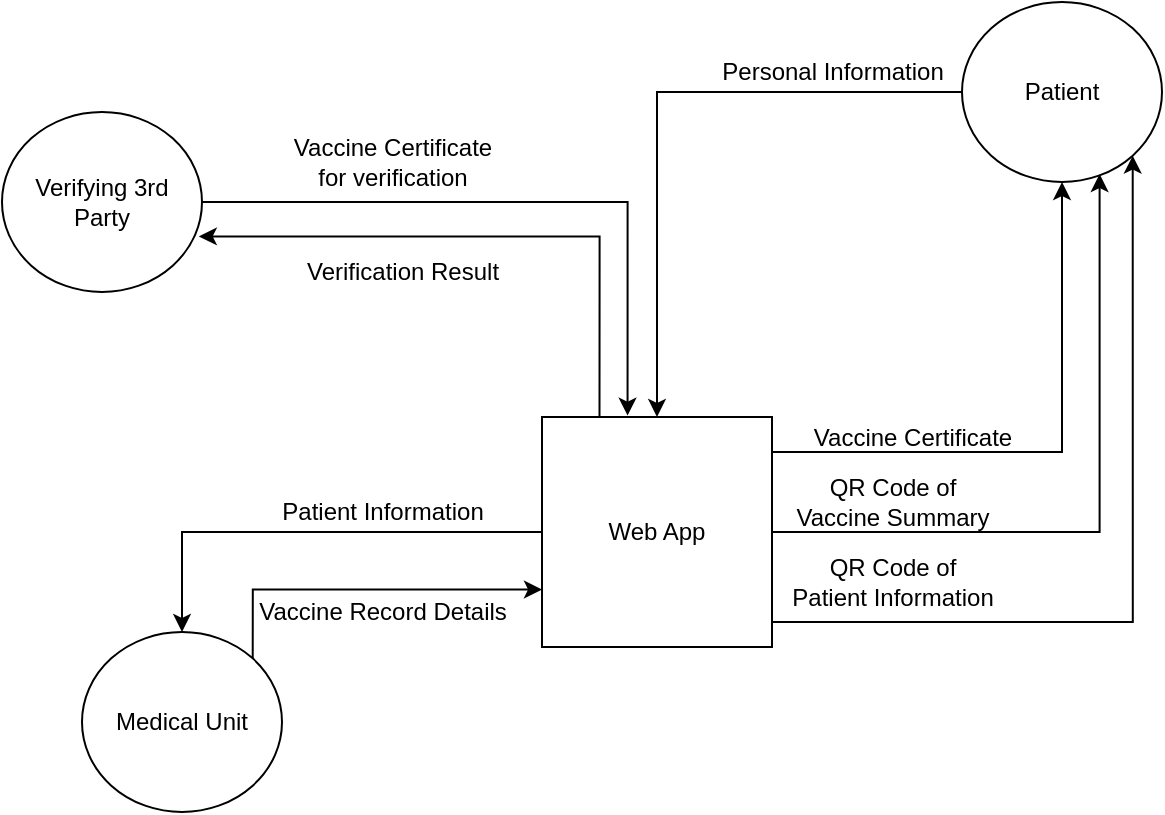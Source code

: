 <mxfile version="16.5.4" type="device" pages="2"><diagram id="t2DBUN3CyS75Hzg1zb8Z" name="Page-1"><mxGraphModel dx="1200" dy="587" grid="1" gridSize="10" guides="1" tooltips="1" connect="1" arrows="1" fold="1" page="1" pageScale="1" pageWidth="827" pageHeight="1169" math="0" shadow="0"><root><mxCell id="0"/><mxCell id="1" parent="0"/><mxCell id="IiUu6oN4x5Hurp5BNxcE-16" style="edgeStyle=orthogonalEdgeStyle;rounded=0;orthogonalLoop=1;jettySize=auto;html=1;entryX=0.5;entryY=1;entryDx=0;entryDy=0;" edge="1" parent="1" source="IiUu6oN4x5Hurp5BNxcE-1" target="IiUu6oN4x5Hurp5BNxcE-2"><mxGeometry relative="1" as="geometry"><Array as="points"><mxPoint x="630" y="270"/></Array></mxGeometry></mxCell><mxCell id="IiUu6oN4x5Hurp5BNxcE-23" style="edgeStyle=orthogonalEdgeStyle;rounded=0;orthogonalLoop=1;jettySize=auto;html=1;entryX=0.688;entryY=0.956;entryDx=0;entryDy=0;entryPerimeter=0;" edge="1" parent="1" source="IiUu6oN4x5Hurp5BNxcE-1" target="IiUu6oN4x5Hurp5BNxcE-2"><mxGeometry relative="1" as="geometry"/></mxCell><mxCell id="IiUu6oN4x5Hurp5BNxcE-31" style="edgeStyle=orthogonalEdgeStyle;rounded=0;orthogonalLoop=1;jettySize=auto;html=1;exitX=0.25;exitY=0;exitDx=0;exitDy=0;entryX=0.984;entryY=0.691;entryDx=0;entryDy=0;entryPerimeter=0;" edge="1" parent="1" source="IiUu6oN4x5Hurp5BNxcE-1" target="IiUu6oN4x5Hurp5BNxcE-7"><mxGeometry relative="1" as="geometry"><Array as="points"><mxPoint x="399" y="162"/></Array></mxGeometry></mxCell><mxCell id="IiUu6oN4x5Hurp5BNxcE-33" style="edgeStyle=orthogonalEdgeStyle;rounded=0;orthogonalLoop=1;jettySize=auto;html=1;entryX=0.5;entryY=0;entryDx=0;entryDy=0;" edge="1" parent="1" source="IiUu6oN4x5Hurp5BNxcE-1" target="IiUu6oN4x5Hurp5BNxcE-6"><mxGeometry relative="1" as="geometry"/></mxCell><mxCell id="IiUu6oN4x5Hurp5BNxcE-1" value="Web App" style="whiteSpace=wrap;html=1;aspect=fixed;" vertex="1" parent="1"><mxGeometry x="370" y="252.5" width="115" height="115" as="geometry"/></mxCell><mxCell id="IiUu6oN4x5Hurp5BNxcE-24" style="edgeStyle=orthogonalEdgeStyle;rounded=0;orthogonalLoop=1;jettySize=auto;html=1;entryX=0.5;entryY=0;entryDx=0;entryDy=0;" edge="1" parent="1" source="IiUu6oN4x5Hurp5BNxcE-2" target="IiUu6oN4x5Hurp5BNxcE-1"><mxGeometry relative="1" as="geometry"/></mxCell><mxCell id="IiUu6oN4x5Hurp5BNxcE-2" value="Patient" style="ellipse;whiteSpace=wrap;html=1;" vertex="1" parent="1"><mxGeometry x="580" y="45" width="100" height="90" as="geometry"/></mxCell><mxCell id="IiUu6oN4x5Hurp5BNxcE-38" style="edgeStyle=orthogonalEdgeStyle;rounded=0;orthogonalLoop=1;jettySize=auto;html=1;exitX=1;exitY=0;exitDx=0;exitDy=0;entryX=0;entryY=0.75;entryDx=0;entryDy=0;" edge="1" parent="1" source="IiUu6oN4x5Hurp5BNxcE-6" target="IiUu6oN4x5Hurp5BNxcE-1"><mxGeometry relative="1" as="geometry"><Array as="points"><mxPoint x="225" y="339"/></Array></mxGeometry></mxCell><mxCell id="IiUu6oN4x5Hurp5BNxcE-6" value="Medical Unit" style="ellipse;whiteSpace=wrap;html=1;" vertex="1" parent="1"><mxGeometry x="140" y="360" width="100" height="90" as="geometry"/></mxCell><mxCell id="IiUu6oN4x5Hurp5BNxcE-30" style="edgeStyle=orthogonalEdgeStyle;rounded=0;orthogonalLoop=1;jettySize=auto;html=1;entryX=0.372;entryY=-0.006;entryDx=0;entryDy=0;entryPerimeter=0;" edge="1" parent="1" source="IiUu6oN4x5Hurp5BNxcE-7" target="IiUu6oN4x5Hurp5BNxcE-1"><mxGeometry relative="1" as="geometry"/></mxCell><mxCell id="IiUu6oN4x5Hurp5BNxcE-7" value="Verifying 3rd Party" style="ellipse;whiteSpace=wrap;html=1;" vertex="1" parent="1"><mxGeometry x="100" y="100" width="100" height="90" as="geometry"/></mxCell><mxCell id="IiUu6oN4x5Hurp5BNxcE-15" value="Personal Information" style="text;html=1;align=center;verticalAlign=middle;resizable=0;points=[];autosize=1;strokeColor=none;fillColor=none;" vertex="1" parent="1"><mxGeometry x="450" y="70" width="130" height="20" as="geometry"/></mxCell><mxCell id="IiUu6oN4x5Hurp5BNxcE-17" value="Vaccine Certificate" style="text;html=1;align=center;verticalAlign=middle;resizable=0;points=[];autosize=1;strokeColor=none;fillColor=none;" vertex="1" parent="1"><mxGeometry x="500" y="252.5" width="110" height="20" as="geometry"/></mxCell><mxCell id="IiUu6oN4x5Hurp5BNxcE-20" value="QR Code of &lt;br&gt;Vaccine Summary" style="text;html=1;align=center;verticalAlign=middle;resizable=0;points=[];autosize=1;strokeColor=none;fillColor=none;" vertex="1" parent="1"><mxGeometry x="490" y="280" width="110" height="30" as="geometry"/></mxCell><mxCell id="IiUu6oN4x5Hurp5BNxcE-21" style="edgeStyle=orthogonalEdgeStyle;rounded=0;orthogonalLoop=1;jettySize=auto;html=1;exitX=1;exitY=0.75;exitDx=0;exitDy=0;entryX=1;entryY=1;entryDx=0;entryDy=0;" edge="1" parent="1" target="IiUu6oN4x5Hurp5BNxcE-2"><mxGeometry relative="1" as="geometry"><mxPoint x="485" y="354.95" as="sourcePoint"/><mxPoint x="656.8" y="144.81" as="targetPoint"/><Array as="points"><mxPoint x="665" y="355"/></Array></mxGeometry></mxCell><mxCell id="IiUu6oN4x5Hurp5BNxcE-22" value="QR Code of &lt;br&gt;Patient Information" style="text;html=1;align=center;verticalAlign=middle;resizable=0;points=[];autosize=1;strokeColor=none;fillColor=none;" vertex="1" parent="1"><mxGeometry x="485" y="320" width="120" height="30" as="geometry"/></mxCell><mxCell id="IiUu6oN4x5Hurp5BNxcE-26" value="Vaccine Certificate &lt;br&gt;for verification" style="text;html=1;align=center;verticalAlign=middle;resizable=0;points=[];autosize=1;strokeColor=none;fillColor=none;" vertex="1" parent="1"><mxGeometry x="240" y="110" width="110" height="30" as="geometry"/></mxCell><mxCell id="IiUu6oN4x5Hurp5BNxcE-32" value="Verification Result" style="text;html=1;align=center;verticalAlign=middle;resizable=0;points=[];autosize=1;strokeColor=none;fillColor=none;" vertex="1" parent="1"><mxGeometry x="245" y="170" width="110" height="20" as="geometry"/></mxCell><mxCell id="IiUu6oN4x5Hurp5BNxcE-34" value="Patient Information" style="text;html=1;align=center;verticalAlign=middle;resizable=0;points=[];autosize=1;strokeColor=none;fillColor=none;" vertex="1" parent="1"><mxGeometry x="230" y="290" width="120" height="20" as="geometry"/></mxCell><mxCell id="IiUu6oN4x5Hurp5BNxcE-39" value="Vaccine Record Details" style="text;html=1;align=center;verticalAlign=middle;resizable=0;points=[];autosize=1;strokeColor=none;fillColor=none;" vertex="1" parent="1"><mxGeometry x="220" y="340" width="140" height="20" as="geometry"/></mxCell></root></mxGraphModel></diagram><diagram id="P9x-m67mzfuH8-wwePnd" name="Page-1"><mxGraphModel><root><mxCell id="0"/><mxCell id="1" parent="0"/></root></mxGraphModel></diagram></mxfile>